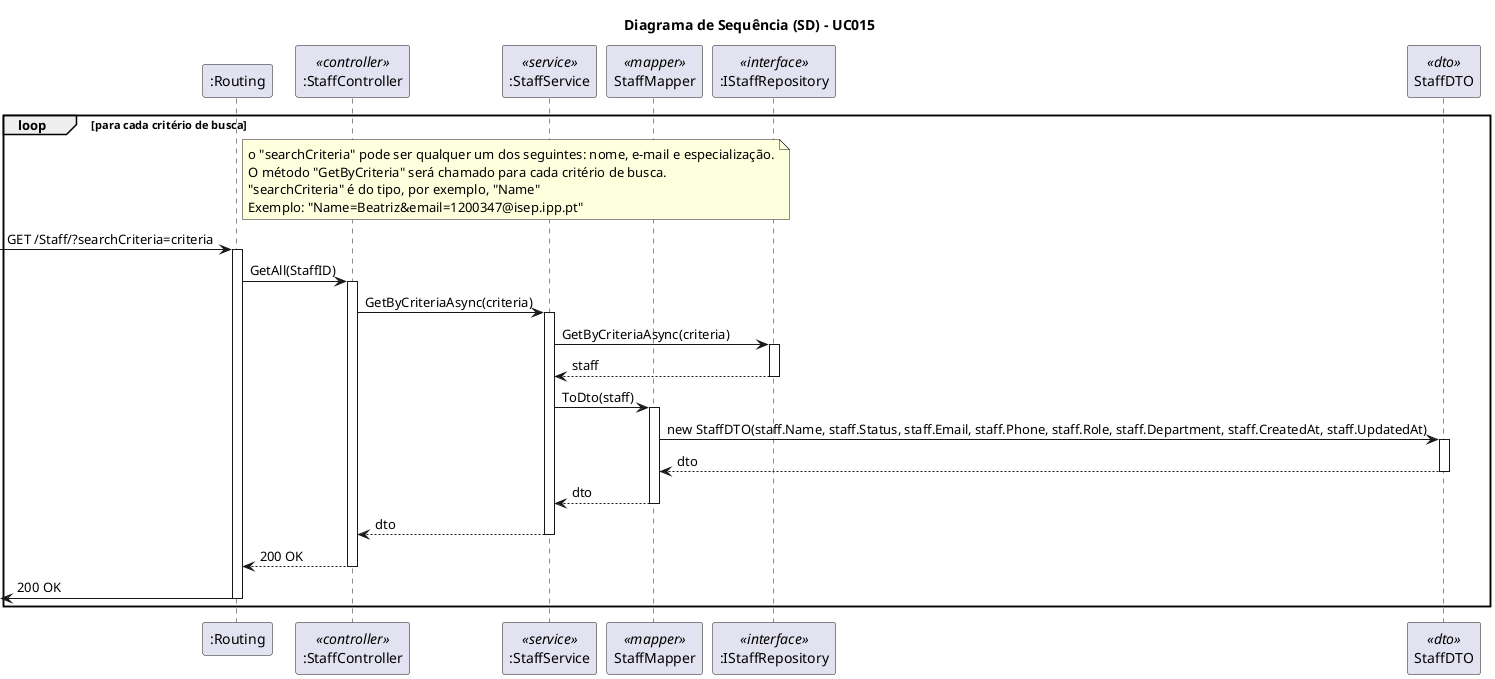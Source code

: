 @startuml
skinparam packageStyle rectangle
skinparam shadowing false
skinparam linetype polyline
skinparam classAttributeIconSize 0

title Diagrama de Sequência (SD) - UC015

participant ":Routing" as Routing
participant ":StaffController" as Controller <<controller>>
participant ":StaffService" as Service <<service>>
participant "StaffMapper" as Mapper <<mapper>>
participant ":IStaffRepository" as IRepository <<interface>>
participant "StaffDTO" as StaffDTO <<dto>>

loop para cada critério de busca

  note right of Routing
    o "searchCriteria" pode ser qualquer um dos seguintes: nome, e-mail e especialização.
    O método "GetByCriteria" será chamado para cada critério de busca.
    "searchCriteria" é do tipo, por exemplo, "Name"
    Exemplo: "Name=Beatriz&email=1200347@isep.ipp.pt"
  end note

  -> Routing: GET /Staff/?searchCriteria=criteria
  activate Routing

  Routing -> Controller: GetAll(StaffID)
  activate Controller
    
    Controller -> Service: GetByCriteriaAsync(criteria)
    activate Service

      Service -> IRepository: GetByCriteriaAsync(criteria)
      activate IRepository

        IRepository --> Service: staff
      deactivate IRepository

      Service -> Mapper: ToDto(staff)
      activate Mapper

        Mapper -> StaffDTO: new StaffDTO(staff.Name, staff.Status, staff.Email, staff.Phone, staff.Role, staff.Department, staff.CreatedAt, staff.UpdatedAt)
        activate StaffDTO

          StaffDTO --> Mapper: dto
        deactivate StaffDTO

        Mapper --> Service: dto
      deactivate Mapper

    Service --> Controller: dto

    deactivate Service

  Controller --> Routing: 200 OK

  
    deactivate Controller

  <- Routing : 200 OK
  deactivate Routing

end loop

@enduml